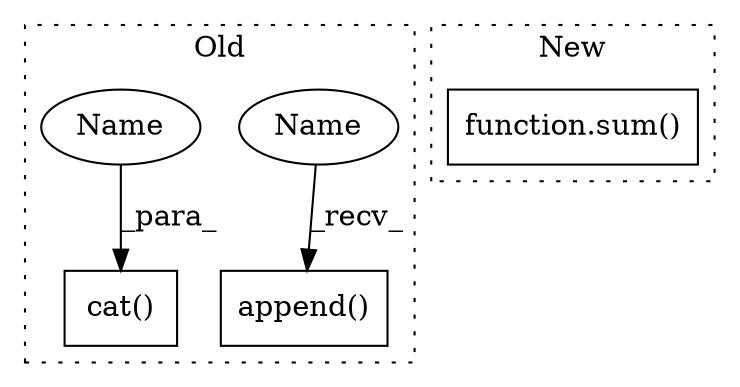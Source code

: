 digraph G {
subgraph cluster0 {
1 [label="cat()" a="75" s="3450,3468" l="10,1" shape="box"];
3 [label="append()" a="75" s="3413,3432" l="13,1" shape="box"];
4 [label="Name" a="87" s="3413" l="5" shape="ellipse"];
5 [label="Name" a="87" s="3460" l="5" shape="ellipse"];
label = "Old";
style="dotted";
}
subgraph cluster1 {
2 [label="function.sum()" a="75" s="10682,10696" l="4,1" shape="box"];
label = "New";
style="dotted";
}
4 -> 3 [label="_recv_"];
5 -> 1 [label="_para_"];
}